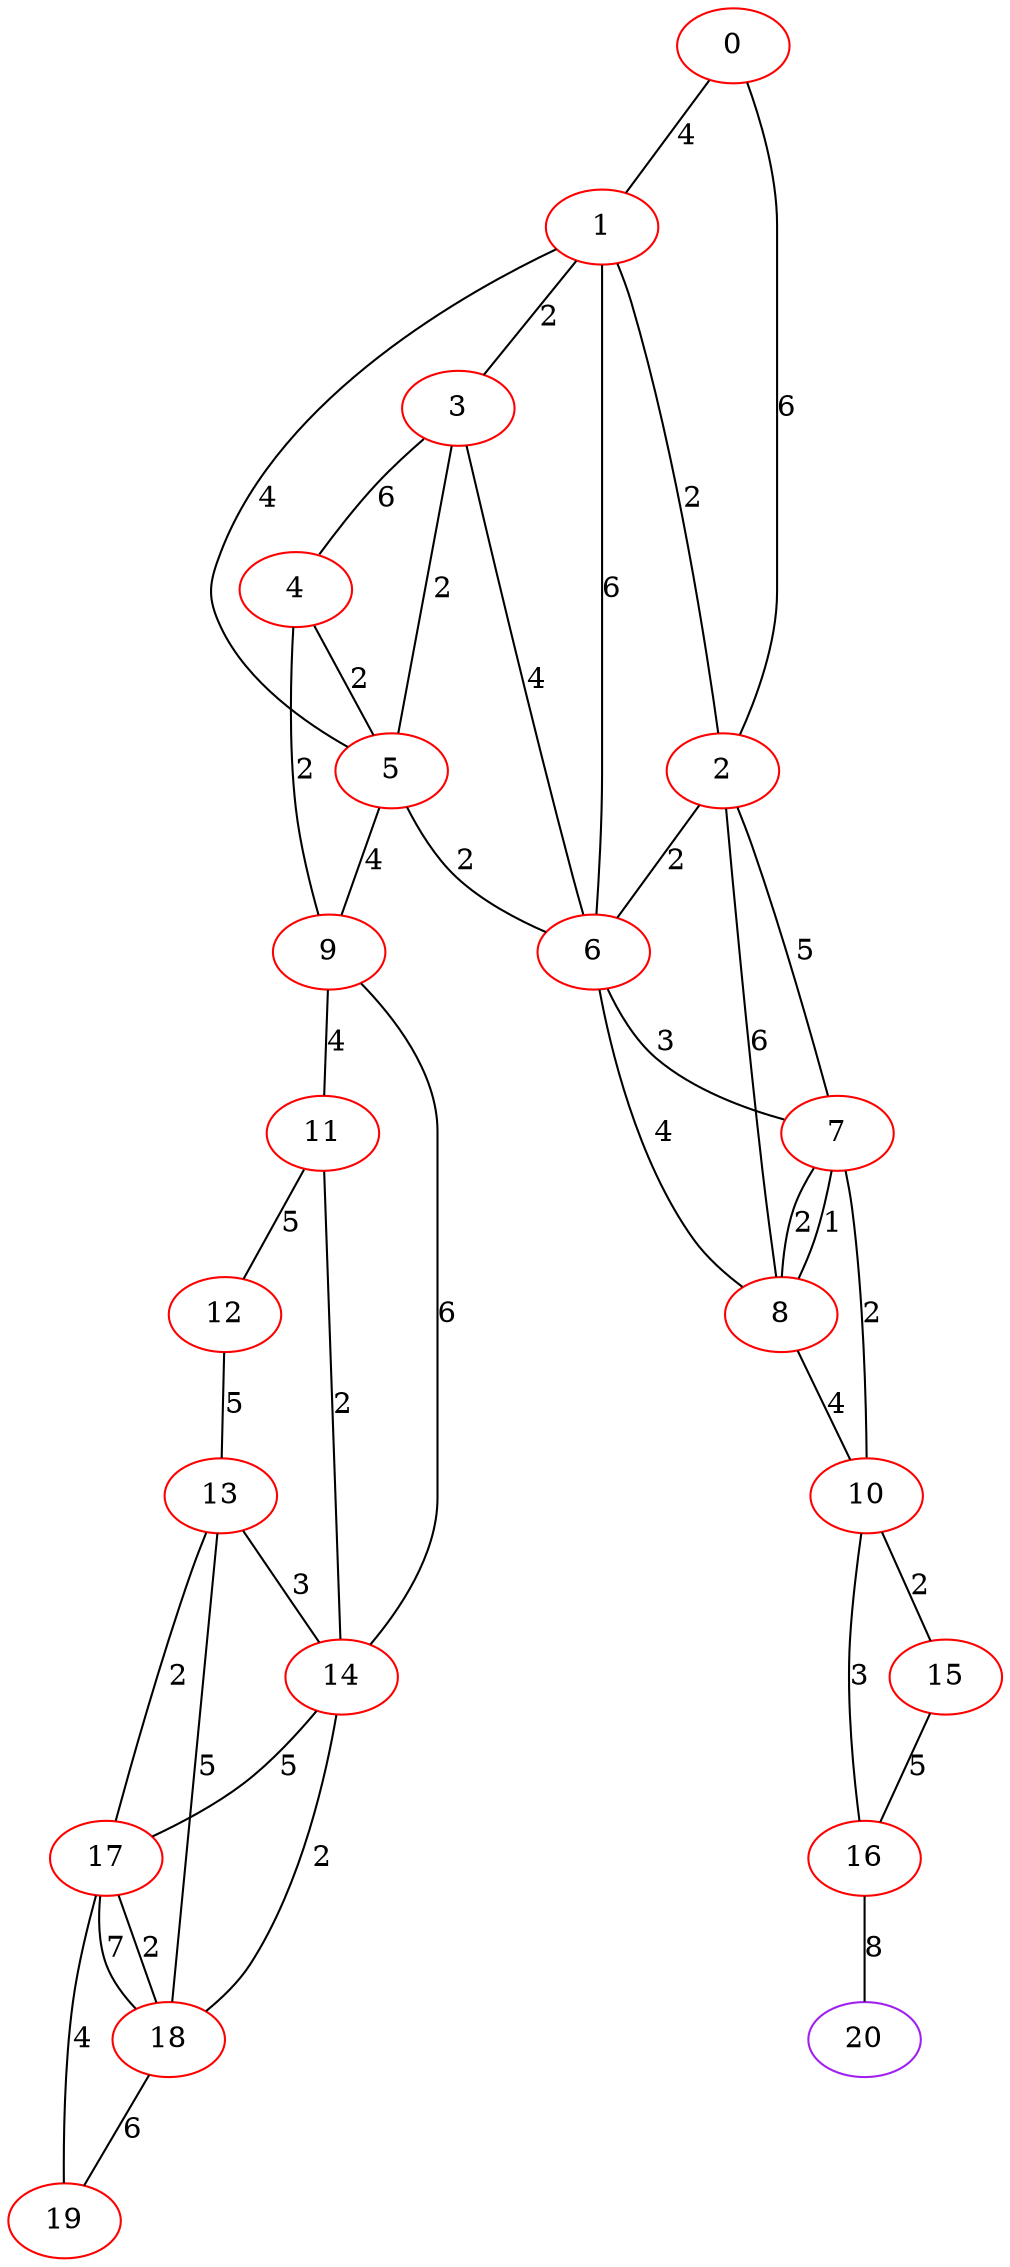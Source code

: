 graph "" {
0 [color=red, weight=1];
1 [color=red, weight=1];
2 [color=red, weight=1];
3 [color=red, weight=1];
4 [color=red, weight=1];
5 [color=red, weight=1];
6 [color=red, weight=1];
7 [color=red, weight=1];
8 [color=red, weight=1];
9 [color=red, weight=1];
10 [color=red, weight=1];
11 [color=red, weight=1];
12 [color=red, weight=1];
13 [color=red, weight=1];
14 [color=red, weight=1];
15 [color=red, weight=1];
16 [color=red, weight=1];
17 [color=red, weight=1];
18 [color=red, weight=1];
19 [color=red, weight=1];
20 [color=purple, weight=4];
0 -- 1  [key=0, label=4];
0 -- 2  [key=0, label=6];
1 -- 2  [key=0, label=2];
1 -- 3  [key=0, label=2];
1 -- 5  [key=0, label=4];
1 -- 6  [key=0, label=6];
2 -- 8  [key=0, label=6];
2 -- 6  [key=0, label=2];
2 -- 7  [key=0, label=5];
3 -- 4  [key=0, label=6];
3 -- 5  [key=0, label=2];
3 -- 6  [key=0, label=4];
4 -- 9  [key=0, label=2];
4 -- 5  [key=0, label=2];
5 -- 6  [key=0, label=2];
5 -- 9  [key=0, label=4];
6 -- 7  [key=0, label=3];
6 -- 8  [key=0, label=4];
7 -- 8  [key=0, label=2];
7 -- 8  [key=1, label=1];
7 -- 10  [key=0, label=2];
8 -- 10  [key=0, label=4];
9 -- 11  [key=0, label=4];
9 -- 14  [key=0, label=6];
10 -- 16  [key=0, label=3];
10 -- 15  [key=0, label=2];
11 -- 12  [key=0, label=5];
11 -- 14  [key=0, label=2];
12 -- 13  [key=0, label=5];
13 -- 17  [key=0, label=2];
13 -- 18  [key=0, label=5];
13 -- 14  [key=0, label=3];
14 -- 18  [key=0, label=2];
14 -- 17  [key=0, label=5];
15 -- 16  [key=0, label=5];
16 -- 20  [key=0, label=8];
17 -- 18  [key=0, label=2];
17 -- 18  [key=1, label=7];
17 -- 19  [key=0, label=4];
18 -- 19  [key=0, label=6];
}
